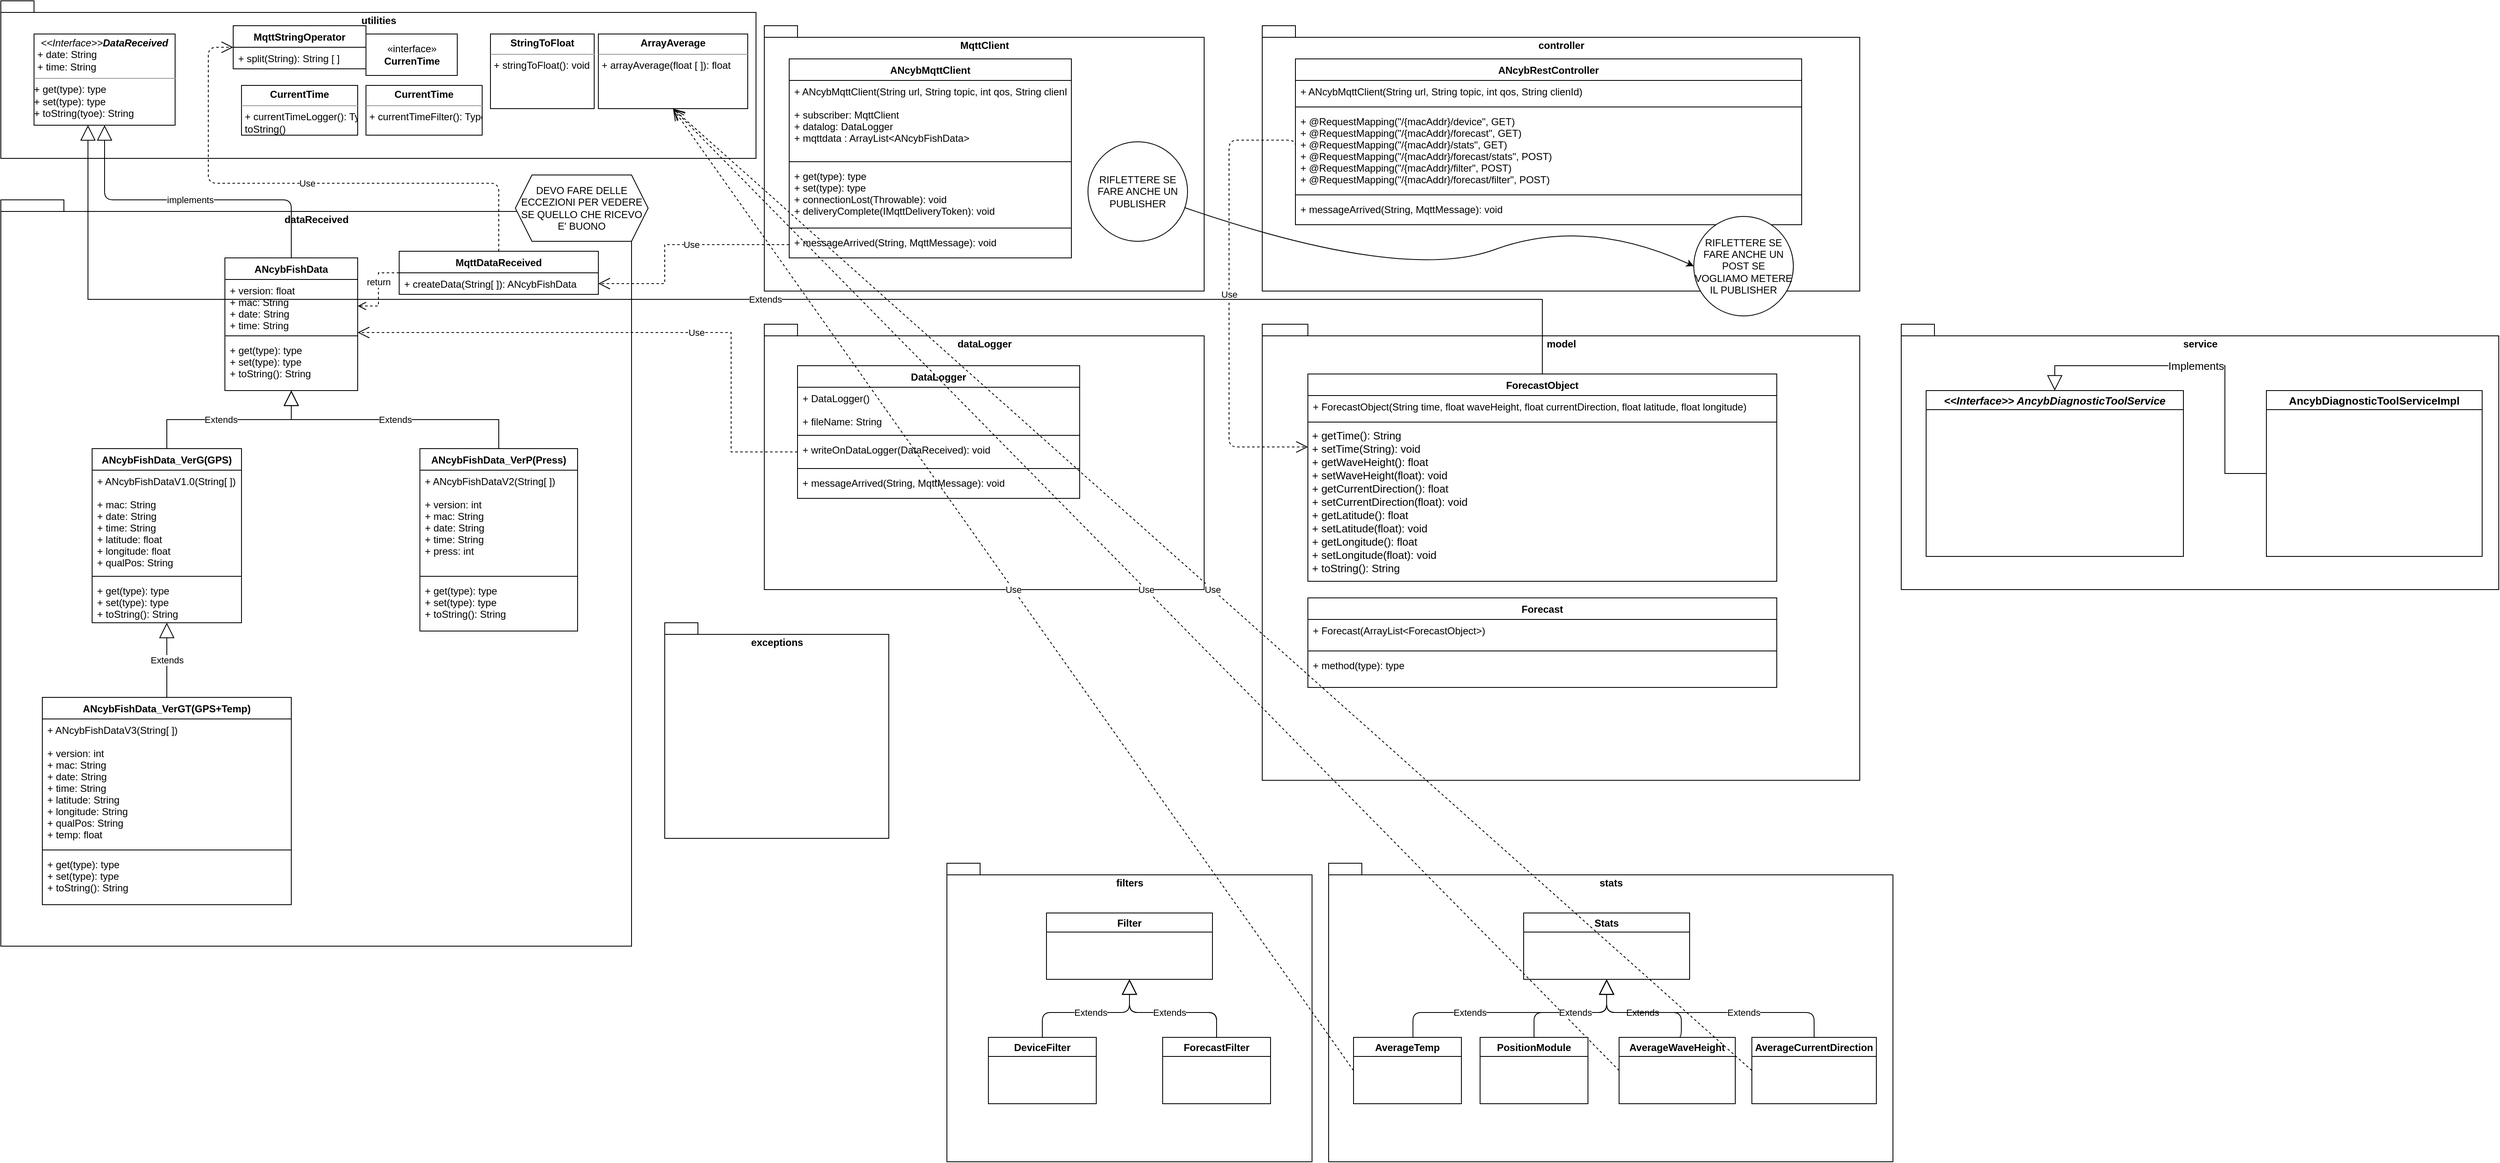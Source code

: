 <mxfile version="16.1.2" type="github">
  <diagram id="C5RBs43oDa-KdzZeNtuy" name="Page-1">
    <mxGraphModel dx="903" dy="469" grid="1" gridSize="10" guides="1" tooltips="1" connect="1" arrows="1" fold="1" page="1" pageScale="1" pageWidth="2336" pageHeight="1654" math="0" shadow="0">
      <root>
        <mxCell id="WIyWlLk6GJQsqaUBKTNV-0" />
        <mxCell id="WIyWlLk6GJQsqaUBKTNV-1" parent="WIyWlLk6GJQsqaUBKTNV-0" />
        <mxCell id="3BHlE7sxE0ALU3HnH_fy-0" value="utilities" style="shape=folder;fontStyle=1;spacingTop=10;tabWidth=40;tabHeight=14;tabPosition=left;html=1;align=center;verticalAlign=top;" parent="WIyWlLk6GJQsqaUBKTNV-1" vertex="1">
          <mxGeometry x="40" y="10" width="910" height="190" as="geometry" />
        </mxCell>
        <mxCell id="3BHlE7sxE0ALU3HnH_fy-2" value="MqttStringOperator" style="swimlane;fontStyle=1;align=center;verticalAlign=top;childLayout=stackLayout;horizontal=1;startSize=26;horizontalStack=0;resizeParent=1;resizeParentMax=0;resizeLast=0;collapsible=1;marginBottom=0;" parent="WIyWlLk6GJQsqaUBKTNV-1" vertex="1">
          <mxGeometry x="320" y="40" width="160" height="52" as="geometry">
            <mxRectangle x="130" y="62" width="140" height="26" as="alternateBounds" />
          </mxGeometry>
        </mxCell>
        <mxCell id="3BHlE7sxE0ALU3HnH_fy-5" value="+ split(String): String [ ]" style="text;strokeColor=none;fillColor=none;align=left;verticalAlign=top;spacingLeft=4;spacingRight=4;overflow=hidden;rotatable=0;points=[[0,0.5],[1,0.5]];portConstraint=eastwest;" parent="3BHlE7sxE0ALU3HnH_fy-2" vertex="1">
          <mxGeometry y="26" width="160" height="26" as="geometry" />
        </mxCell>
        <mxCell id="3BHlE7sxE0ALU3HnH_fy-8" value="dataReceived" style="shape=folder;fontStyle=1;spacingTop=10;tabWidth=40;tabHeight=14;tabPosition=left;html=1;align=center;verticalAlign=top;" parent="WIyWlLk6GJQsqaUBKTNV-1" vertex="1">
          <mxGeometry x="40" y="250" width="760" height="900" as="geometry" />
        </mxCell>
        <mxCell id="3BHlE7sxE0ALU3HnH_fy-9" value="ANcybFishData_VerG(GPS)" style="swimlane;fontStyle=1;align=center;verticalAlign=top;childLayout=stackLayout;horizontal=1;startSize=26;horizontalStack=0;resizeParent=1;resizeParentMax=0;resizeLast=0;collapsible=1;marginBottom=0;" parent="WIyWlLk6GJQsqaUBKTNV-1" vertex="1">
          <mxGeometry x="150" y="550" width="180" height="210" as="geometry" />
        </mxCell>
        <mxCell id="3BHlE7sxE0ALU3HnH_fy-10" value="+ ANcybFishDataV1.0(String[ ])&#xa;&#xa;+ mac: String&#xa;+ date: String&#xa;+ time: String&#xa;+ latitude: float&#xa;+ longitude: float&#xa;+ qualPos: String" style="text;strokeColor=none;fillColor=none;align=left;verticalAlign=top;spacingLeft=4;spacingRight=4;overflow=hidden;rotatable=0;points=[[0,0.5],[1,0.5]];portConstraint=eastwest;" parent="3BHlE7sxE0ALU3HnH_fy-9" vertex="1">
          <mxGeometry y="26" width="180" height="124" as="geometry" />
        </mxCell>
        <mxCell id="3BHlE7sxE0ALU3HnH_fy-11" value="" style="line;strokeWidth=1;fillColor=none;align=left;verticalAlign=middle;spacingTop=-1;spacingLeft=3;spacingRight=3;rotatable=0;labelPosition=right;points=[];portConstraint=eastwest;" parent="3BHlE7sxE0ALU3HnH_fy-9" vertex="1">
          <mxGeometry y="150" width="180" height="8" as="geometry" />
        </mxCell>
        <mxCell id="3BHlE7sxE0ALU3HnH_fy-12" value="+ get(type): type&#xa;+ set(type): type&#xa;+ toString(): String" style="text;strokeColor=none;fillColor=none;align=left;verticalAlign=top;spacingLeft=4;spacingRight=4;overflow=hidden;rotatable=0;points=[[0,0.5],[1,0.5]];portConstraint=eastwest;" parent="3BHlE7sxE0ALU3HnH_fy-9" vertex="1">
          <mxGeometry y="158" width="180" height="52" as="geometry" />
        </mxCell>
        <mxCell id="3BHlE7sxE0ALU3HnH_fy-20" value="Extends" style="endArrow=block;endSize=16;endFill=0;html=1;rounded=0;exitX=0.5;exitY=0;exitDx=0;exitDy=0;edgeStyle=orthogonalEdgeStyle;" parent="WIyWlLk6GJQsqaUBKTNV-1" source="3BHlE7sxE0ALU3HnH_fy-9" target="3BHlE7sxE0ALU3HnH_fy-15" edge="1">
          <mxGeometry x="-0.091" width="160" relative="1" as="geometry">
            <mxPoint x="330" y="470" as="sourcePoint" />
            <mxPoint x="490" y="470" as="targetPoint" />
            <mxPoint as="offset" />
          </mxGeometry>
        </mxCell>
        <mxCell id="3BHlE7sxE0ALU3HnH_fy-21" value="ANcybFishData_VerP(Press)" style="swimlane;fontStyle=1;align=center;verticalAlign=top;childLayout=stackLayout;horizontal=1;startSize=26;horizontalStack=0;resizeParent=1;resizeParentMax=0;resizeLast=0;collapsible=1;marginBottom=0;" parent="WIyWlLk6GJQsqaUBKTNV-1" vertex="1">
          <mxGeometry x="545" y="550" width="190" height="220" as="geometry" />
        </mxCell>
        <mxCell id="3BHlE7sxE0ALU3HnH_fy-22" value="+ ANcybFishDataV2(String[ ])&#xa;&#xa;+ version: int&#xa;+ mac: String&#xa;+ date: String&#xa;+ time: String&#xa;+ press: int" style="text;strokeColor=none;fillColor=none;align=left;verticalAlign=top;spacingLeft=4;spacingRight=4;overflow=hidden;rotatable=0;points=[[0,0.5],[1,0.5]];portConstraint=eastwest;" parent="3BHlE7sxE0ALU3HnH_fy-21" vertex="1">
          <mxGeometry y="26" width="190" height="124" as="geometry" />
        </mxCell>
        <mxCell id="3BHlE7sxE0ALU3HnH_fy-23" value="" style="line;strokeWidth=1;fillColor=none;align=left;verticalAlign=middle;spacingTop=-1;spacingLeft=3;spacingRight=3;rotatable=0;labelPosition=right;points=[];portConstraint=eastwest;" parent="3BHlE7sxE0ALU3HnH_fy-21" vertex="1">
          <mxGeometry y="150" width="190" height="8" as="geometry" />
        </mxCell>
        <mxCell id="3BHlE7sxE0ALU3HnH_fy-24" value="+ get(type): type&#xa;+ set(type): type&#xa;+ toString(): String" style="text;strokeColor=none;fillColor=none;align=left;verticalAlign=top;spacingLeft=4;spacingRight=4;overflow=hidden;rotatable=0;points=[[0,0.5],[1,0.5]];portConstraint=eastwest;" parent="3BHlE7sxE0ALU3HnH_fy-21" vertex="1">
          <mxGeometry y="158" width="190" height="62" as="geometry" />
        </mxCell>
        <mxCell id="3BHlE7sxE0ALU3HnH_fy-26" value="MqttClient" style="shape=folder;fontStyle=1;spacingTop=10;tabWidth=40;tabHeight=14;tabPosition=left;html=1;align=center;verticalAlign=top;" parent="WIyWlLk6GJQsqaUBKTNV-1" vertex="1">
          <mxGeometry x="960" y="40" width="530" height="320" as="geometry" />
        </mxCell>
        <mxCell id="3BHlE7sxE0ALU3HnH_fy-27" value="ANcybMqttClient" style="swimlane;fontStyle=1;align=center;verticalAlign=top;childLayout=stackLayout;horizontal=1;startSize=26;horizontalStack=0;resizeParent=1;resizeParentMax=0;resizeLast=0;collapsible=1;marginBottom=0;" parent="WIyWlLk6GJQsqaUBKTNV-1" vertex="1">
          <mxGeometry x="990" y="80" width="340" height="240" as="geometry" />
        </mxCell>
        <mxCell id="3BHlE7sxE0ALU3HnH_fy-91" value="+ ANcybMqttClient(String url, String topic, int qos, String clienId)" style="text;strokeColor=none;fillColor=none;align=left;verticalAlign=top;spacingLeft=4;spacingRight=4;overflow=hidden;rotatable=0;points=[[0,0.5],[1,0.5]];portConstraint=eastwest;" parent="3BHlE7sxE0ALU3HnH_fy-27" vertex="1">
          <mxGeometry y="26" width="340" height="28" as="geometry" />
        </mxCell>
        <mxCell id="3BHlE7sxE0ALU3HnH_fy-28" value="+ subscriber: MqttClient&#xa;+ datalog: DataLogger&#xa;+ mqttdata : ArrayList&lt;ANcybFishData&gt;" style="text;strokeColor=none;fillColor=none;align=left;verticalAlign=top;spacingLeft=4;spacingRight=4;overflow=hidden;rotatable=0;points=[[0,0.5],[1,0.5]];portConstraint=eastwest;" parent="3BHlE7sxE0ALU3HnH_fy-27" vertex="1">
          <mxGeometry y="54" width="340" height="66" as="geometry" />
        </mxCell>
        <mxCell id="3BHlE7sxE0ALU3HnH_fy-29" value="" style="line;strokeWidth=1;fillColor=none;align=left;verticalAlign=middle;spacingTop=-1;spacingLeft=3;spacingRight=3;rotatable=0;labelPosition=right;points=[];portConstraint=eastwest;" parent="3BHlE7sxE0ALU3HnH_fy-27" vertex="1">
          <mxGeometry y="120" width="340" height="8" as="geometry" />
        </mxCell>
        <mxCell id="3BHlE7sxE0ALU3HnH_fy-30" value="+ get(type): type&#xa;+ set(type): type&#xa;+ connectionLost(Throwable): void&#xa;+ deliveryComplete(IMqttDeliveryToken): void" style="text;strokeColor=none;fillColor=none;align=left;verticalAlign=top;spacingLeft=4;spacingRight=4;overflow=hidden;rotatable=0;points=[[0,0.5],[1,0.5]];portConstraint=eastwest;" parent="3BHlE7sxE0ALU3HnH_fy-27" vertex="1">
          <mxGeometry y="128" width="340" height="72" as="geometry" />
        </mxCell>
        <mxCell id="3BHlE7sxE0ALU3HnH_fy-89" value="" style="line;strokeWidth=1;fillColor=none;align=left;verticalAlign=middle;spacingTop=-1;spacingLeft=3;spacingRight=3;rotatable=0;labelPosition=right;points=[];portConstraint=eastwest;" parent="3BHlE7sxE0ALU3HnH_fy-27" vertex="1">
          <mxGeometry y="200" width="340" height="8" as="geometry" />
        </mxCell>
        <mxCell id="3BHlE7sxE0ALU3HnH_fy-88" value="+ messageArrived(String, MqttMessage): void" style="text;strokeColor=none;fillColor=none;align=left;verticalAlign=top;spacingLeft=4;spacingRight=4;overflow=hidden;rotatable=0;points=[[0,0.5],[1,0.5]];portConstraint=eastwest;" parent="3BHlE7sxE0ALU3HnH_fy-27" vertex="1">
          <mxGeometry y="208" width="340" height="32" as="geometry" />
        </mxCell>
        <mxCell id="3BHlE7sxE0ALU3HnH_fy-41" value="Extends" style="endArrow=block;endSize=16;endFill=0;html=1;rounded=0;exitX=0.5;exitY=0;exitDx=0;exitDy=0;edgeStyle=orthogonalEdgeStyle;jumpStyle=none;" parent="WIyWlLk6GJQsqaUBKTNV-1" source="3BHlE7sxE0ALU3HnH_fy-21" target="3BHlE7sxE0ALU3HnH_fy-15" edge="1">
          <mxGeometry width="160" relative="1" as="geometry">
            <mxPoint x="150" y="520" as="sourcePoint" />
            <mxPoint x="140" y="340" as="targetPoint" />
            <mxPoint as="offset" />
          </mxGeometry>
        </mxCell>
        <mxCell id="3BHlE7sxE0ALU3HnH_fy-51" value="MqttDataReceived" style="swimlane;fontStyle=1;align=center;verticalAlign=top;childLayout=stackLayout;horizontal=1;startSize=26;horizontalStack=0;resizeParent=1;resizeParentMax=0;resizeLast=0;collapsible=1;marginBottom=0;" parent="WIyWlLk6GJQsqaUBKTNV-1" vertex="1">
          <mxGeometry x="520" y="312" width="240" height="52" as="geometry" />
        </mxCell>
        <mxCell id="3BHlE7sxE0ALU3HnH_fy-54" value="+ createData(String[ ]): ANcybFishData" style="text;strokeColor=none;fillColor=none;align=left;verticalAlign=top;spacingLeft=4;spacingRight=4;overflow=hidden;rotatable=0;points=[[0,0.5],[1,0.5]];portConstraint=eastwest;" parent="3BHlE7sxE0ALU3HnH_fy-51" vertex="1">
          <mxGeometry y="26" width="240" height="26" as="geometry" />
        </mxCell>
        <mxCell id="3BHlE7sxE0ALU3HnH_fy-64" value="return" style="html=1;verticalAlign=bottom;endArrow=open;dashed=1;endSize=8;rounded=0;jumpStyle=none;exitX=0;exitY=0.5;exitDx=0;exitDy=0;edgeStyle=orthogonalEdgeStyle;entryX=1;entryY=0.5;entryDx=0;entryDy=0;" parent="WIyWlLk6GJQsqaUBKTNV-1" source="3BHlE7sxE0ALU3HnH_fy-51" target="3BHlE7sxE0ALU3HnH_fy-16" edge="1">
          <mxGeometry relative="1" as="geometry">
            <mxPoint x="520" y="378" as="sourcePoint" />
            <mxPoint x="330" y="700" as="targetPoint" />
          </mxGeometry>
        </mxCell>
        <mxCell id="3BHlE7sxE0ALU3HnH_fy-66" value="Use" style="endArrow=open;endSize=12;dashed=1;html=1;rounded=0;jumpStyle=none;exitX=0;exitY=0.5;exitDx=0;exitDy=0;entryX=1;entryY=0.5;entryDx=0;entryDy=0;edgeStyle=orthogonalEdgeStyle;" parent="WIyWlLk6GJQsqaUBKTNV-1" source="3BHlE7sxE0ALU3HnH_fy-88" target="3BHlE7sxE0ALU3HnH_fy-54" edge="1">
          <mxGeometry x="-0.144" width="160" relative="1" as="geometry">
            <mxPoint x="690" y="420" as="sourcePoint" />
            <mxPoint x="910" y="350" as="targetPoint" />
            <Array as="points">
              <mxPoint x="840" y="304" />
              <mxPoint x="840" y="351" />
            </Array>
            <mxPoint as="offset" />
          </mxGeometry>
        </mxCell>
        <mxCell id="3BHlE7sxE0ALU3HnH_fy-90" value="dataLogger" style="shape=folder;fontStyle=1;spacingTop=10;tabWidth=40;tabHeight=14;tabPosition=left;html=1;align=center;verticalAlign=top;" parent="WIyWlLk6GJQsqaUBKTNV-1" vertex="1">
          <mxGeometry x="960" y="400" width="530" height="320" as="geometry" />
        </mxCell>
        <mxCell id="3BHlE7sxE0ALU3HnH_fy-95" value="exceptions" style="shape=folder;fontStyle=1;spacingTop=10;tabWidth=40;tabHeight=14;tabPosition=left;html=1;align=center;verticalAlign=top;" parent="WIyWlLk6GJQsqaUBKTNV-1" vertex="1">
          <mxGeometry x="840" y="760" width="270" height="260" as="geometry" />
        </mxCell>
        <mxCell id="3BHlE7sxE0ALU3HnH_fy-96" value="DataLogger" style="swimlane;fontStyle=1;align=center;verticalAlign=top;childLayout=stackLayout;horizontal=1;startSize=26;horizontalStack=0;resizeParent=1;resizeParentMax=0;resizeLast=0;collapsible=1;marginBottom=0;" parent="WIyWlLk6GJQsqaUBKTNV-1" vertex="1">
          <mxGeometry x="1000" y="450" width="340" height="160" as="geometry" />
        </mxCell>
        <mxCell id="3BHlE7sxE0ALU3HnH_fy-97" value="+ DataLogger()&#xa;&#xa;+ fileName: String" style="text;strokeColor=none;fillColor=none;align=left;verticalAlign=top;spacingLeft=4;spacingRight=4;overflow=hidden;rotatable=0;points=[[0,0.5],[1,0.5]];portConstraint=eastwest;" parent="3BHlE7sxE0ALU3HnH_fy-96" vertex="1">
          <mxGeometry y="26" width="340" height="54" as="geometry" />
        </mxCell>
        <mxCell id="3BHlE7sxE0ALU3HnH_fy-103" value="" style="line;strokeWidth=1;fillColor=none;align=left;verticalAlign=middle;spacingTop=-1;spacingLeft=3;spacingRight=3;rotatable=0;labelPosition=right;points=[];portConstraint=eastwest;" parent="3BHlE7sxE0ALU3HnH_fy-96" vertex="1">
          <mxGeometry y="80" width="340" height="8" as="geometry" />
        </mxCell>
        <mxCell id="3BHlE7sxE0ALU3HnH_fy-100" value="+ writeOnDataLogger(DataReceived): void" style="text;strokeColor=none;fillColor=none;align=left;verticalAlign=top;spacingLeft=4;spacingRight=4;overflow=hidden;rotatable=0;points=[[0,0.5],[1,0.5]];portConstraint=eastwest;" parent="3BHlE7sxE0ALU3HnH_fy-96" vertex="1">
          <mxGeometry y="88" width="340" height="32" as="geometry" />
        </mxCell>
        <mxCell id="3BHlE7sxE0ALU3HnH_fy-101" value="" style="line;strokeWidth=1;fillColor=none;align=left;verticalAlign=middle;spacingTop=-1;spacingLeft=3;spacingRight=3;rotatable=0;labelPosition=right;points=[];portConstraint=eastwest;" parent="3BHlE7sxE0ALU3HnH_fy-96" vertex="1">
          <mxGeometry y="120" width="340" height="8" as="geometry" />
        </mxCell>
        <mxCell id="3BHlE7sxE0ALU3HnH_fy-102" value="+ messageArrived(String, MqttMessage): void" style="text;strokeColor=none;fillColor=none;align=left;verticalAlign=top;spacingLeft=4;spacingRight=4;overflow=hidden;rotatable=0;points=[[0,0.5],[1,0.5]];portConstraint=eastwest;" parent="3BHlE7sxE0ALU3HnH_fy-96" vertex="1">
          <mxGeometry y="128" width="340" height="32" as="geometry" />
        </mxCell>
        <mxCell id="3BHlE7sxE0ALU3HnH_fy-106" value="Use" style="endArrow=open;endSize=12;dashed=1;html=1;rounded=0;jumpStyle=none;exitX=0;exitY=0.5;exitDx=0;exitDy=0;edgeStyle=orthogonalEdgeStyle;" parent="WIyWlLk6GJQsqaUBKTNV-1" source="3BHlE7sxE0ALU3HnH_fy-100" target="3BHlE7sxE0ALU3HnH_fy-15" edge="1">
          <mxGeometry x="-0.21" width="160" relative="1" as="geometry">
            <mxPoint x="1000" y="334" as="sourcePoint" />
            <mxPoint x="820" y="341" as="targetPoint" />
            <Array as="points">
              <mxPoint x="920" y="554" />
              <mxPoint x="920" y="410" />
            </Array>
            <mxPoint as="offset" />
          </mxGeometry>
        </mxCell>
        <mxCell id="3BHlE7sxE0ALU3HnH_fy-110" value="DEVO FARE DELLE ECCEZIONI PER VEDERE SE QUELLO CHE RICEVO E&#39; BUONO" style="shape=hexagon;perimeter=hexagonPerimeter2;whiteSpace=wrap;html=1;fixedSize=1;" parent="WIyWlLk6GJQsqaUBKTNV-1" vertex="1">
          <mxGeometry x="660" y="220" width="160" height="80" as="geometry" />
        </mxCell>
        <mxCell id="3BHlE7sxE0ALU3HnH_fy-113" value="controller" style="shape=folder;fontStyle=1;spacingTop=10;tabWidth=40;tabHeight=14;tabPosition=left;html=1;align=center;verticalAlign=top;" parent="WIyWlLk6GJQsqaUBKTNV-1" vertex="1">
          <mxGeometry x="1560" y="40" width="720" height="320" as="geometry" />
        </mxCell>
        <mxCell id="3BHlE7sxE0ALU3HnH_fy-114" value="model" style="shape=folder;fontStyle=1;spacingTop=10;tabWidth=40;tabHeight=14;tabPosition=left;html=1;align=center;verticalAlign=top;" parent="WIyWlLk6GJQsqaUBKTNV-1" vertex="1">
          <mxGeometry x="1560" y="400" width="720" height="550" as="geometry" />
        </mxCell>
        <mxCell id="3BHlE7sxE0ALU3HnH_fy-116" value="RIFLETTERE SE FARE ANCHE UN PUBLISHER" style="ellipse;whiteSpace=wrap;html=1;aspect=fixed;" parent="WIyWlLk6GJQsqaUBKTNV-1" vertex="1">
          <mxGeometry x="1350" y="180" width="120" height="120" as="geometry" />
        </mxCell>
        <mxCell id="isNRoNqo-K9MIMpgRt4Y-4" value="Use" style="endArrow=open;endSize=12;dashed=1;html=1;rounded=1;sketch=0;edgeStyle=orthogonalEdgeStyle;" parent="WIyWlLk6GJQsqaUBKTNV-1" target="3BHlE7sxE0ALU3HnH_fy-2" edge="1">
          <mxGeometry width="160" relative="1" as="geometry">
            <mxPoint x="640" y="312" as="sourcePoint" />
            <mxPoint x="410" y="-20" as="targetPoint" />
            <Array as="points">
              <mxPoint x="640" y="230" />
              <mxPoint x="290" y="230" />
              <mxPoint x="290" y="66" />
            </Array>
          </mxGeometry>
        </mxCell>
        <mxCell id="3BHlE7sxE0ALU3HnH_fy-36" value="ANcybFishData_VerGT(GPS+Temp)" style="swimlane;fontStyle=1;align=center;verticalAlign=top;childLayout=stackLayout;horizontal=1;startSize=26;horizontalStack=0;resizeParent=1;resizeParentMax=0;resizeLast=0;collapsible=1;marginBottom=0;" parent="WIyWlLk6GJQsqaUBKTNV-1" vertex="1">
          <mxGeometry x="90" y="850" width="300" height="250" as="geometry" />
        </mxCell>
        <mxCell id="3BHlE7sxE0ALU3HnH_fy-37" value="+ ANcybFishDataV3(String[ ])&#xa;&#xa;+ version: int&#xa;+ mac: String&#xa;+ date: String&#xa;+ time: String&#xa;+ latitude: String&#xa;+ longitude: String&#xa;+ qualPos: String&#xa;+ temp: float" style="text;strokeColor=none;fillColor=none;align=left;verticalAlign=top;spacingLeft=4;spacingRight=4;overflow=hidden;rotatable=0;points=[[0,0.5],[1,0.5]];portConstraint=eastwest;" parent="3BHlE7sxE0ALU3HnH_fy-36" vertex="1">
          <mxGeometry y="26" width="300" height="154" as="geometry" />
        </mxCell>
        <mxCell id="3BHlE7sxE0ALU3HnH_fy-38" value="" style="line;strokeWidth=1;fillColor=none;align=left;verticalAlign=middle;spacingTop=-1;spacingLeft=3;spacingRight=3;rotatable=0;labelPosition=right;points=[];portConstraint=eastwest;" parent="3BHlE7sxE0ALU3HnH_fy-36" vertex="1">
          <mxGeometry y="180" width="300" height="8" as="geometry" />
        </mxCell>
        <mxCell id="3BHlE7sxE0ALU3HnH_fy-39" value="+ get(type): type&#xa;+ set(type): type&#xa;+ toString(): String" style="text;strokeColor=none;fillColor=none;align=left;verticalAlign=top;spacingLeft=4;spacingRight=4;overflow=hidden;rotatable=0;points=[[0,0.5],[1,0.5]];portConstraint=eastwest;" parent="3BHlE7sxE0ALU3HnH_fy-36" vertex="1">
          <mxGeometry y="188" width="300" height="62" as="geometry" />
        </mxCell>
        <mxCell id="isNRoNqo-K9MIMpgRt4Y-5" value="Extends" style="endArrow=block;endSize=16;endFill=0;html=1;rounded=1;sketch=0;exitX=0.5;exitY=0;exitDx=0;exitDy=0;edgeStyle=orthogonalEdgeStyle;" parent="WIyWlLk6GJQsqaUBKTNV-1" source="3BHlE7sxE0ALU3HnH_fy-36" target="3BHlE7sxE0ALU3HnH_fy-9" edge="1">
          <mxGeometry width="160" relative="1" as="geometry">
            <mxPoint x="620" y="880" as="sourcePoint" />
            <mxPoint x="150" y="760" as="targetPoint" />
          </mxGeometry>
        </mxCell>
        <mxCell id="isNRoNqo-K9MIMpgRt4Y-6" value="ANcybRestController" style="swimlane;fontStyle=1;align=center;verticalAlign=top;childLayout=stackLayout;horizontal=1;startSize=26;horizontalStack=0;resizeParent=1;resizeParentMax=0;resizeLast=0;collapsible=1;marginBottom=0;" parent="WIyWlLk6GJQsqaUBKTNV-1" vertex="1">
          <mxGeometry x="1600" y="80" width="610" height="200" as="geometry" />
        </mxCell>
        <mxCell id="isNRoNqo-K9MIMpgRt4Y-7" value="+ ANcybMqttClient(String url, String topic, int qos, String clienId)" style="text;strokeColor=none;fillColor=none;align=left;verticalAlign=top;spacingLeft=4;spacingRight=4;overflow=hidden;rotatable=0;points=[[0,0.5],[1,0.5]];portConstraint=eastwest;" parent="isNRoNqo-K9MIMpgRt4Y-6" vertex="1">
          <mxGeometry y="26" width="610" height="28" as="geometry" />
        </mxCell>
        <mxCell id="isNRoNqo-K9MIMpgRt4Y-9" value="" style="line;strokeWidth=1;fillColor=none;align=left;verticalAlign=middle;spacingTop=-1;spacingLeft=3;spacingRight=3;rotatable=0;labelPosition=right;points=[];portConstraint=eastwest;" parent="isNRoNqo-K9MIMpgRt4Y-6" vertex="1">
          <mxGeometry y="54" width="610" height="8" as="geometry" />
        </mxCell>
        <mxCell id="isNRoNqo-K9MIMpgRt4Y-10" value="+ @RequestMapping(&quot;/{macAddr}/device&quot;, GET) &#xa;+ @RequestMapping(&quot;/{macAddr}/forecast&quot;, GET)&#xa;+ @RequestMapping(&quot;/{macAddr}/stats&quot;, GET)&#xa;+ @RequestMapping(&quot;/{macAddr}/forecast/stats&quot;, POST)&#xa;+ @RequestMapping(&quot;/{macAddr}/filter&quot;, POST)&#xa;+ @RequestMapping(&quot;/{macAddr}/forecast/filter&quot;, POST)" style="text;strokeColor=none;fillColor=none;align=left;verticalAlign=top;spacingLeft=4;spacingRight=4;overflow=hidden;rotatable=0;points=[[0,0.5],[1,0.5]];portConstraint=eastwest;" parent="isNRoNqo-K9MIMpgRt4Y-6" vertex="1">
          <mxGeometry y="62" width="610" height="98" as="geometry" />
        </mxCell>
        <mxCell id="isNRoNqo-K9MIMpgRt4Y-11" value="" style="line;strokeWidth=1;fillColor=none;align=left;verticalAlign=middle;spacingTop=-1;spacingLeft=3;spacingRight=3;rotatable=0;labelPosition=right;points=[];portConstraint=eastwest;" parent="isNRoNqo-K9MIMpgRt4Y-6" vertex="1">
          <mxGeometry y="160" width="610" height="8" as="geometry" />
        </mxCell>
        <mxCell id="isNRoNqo-K9MIMpgRt4Y-12" value="+ messageArrived(String, MqttMessage): void" style="text;strokeColor=none;fillColor=none;align=left;verticalAlign=top;spacingLeft=4;spacingRight=4;overflow=hidden;rotatable=0;points=[[0,0.5],[1,0.5]];portConstraint=eastwest;" parent="isNRoNqo-K9MIMpgRt4Y-6" vertex="1">
          <mxGeometry y="168" width="610" height="32" as="geometry" />
        </mxCell>
        <mxCell id="isNRoNqo-K9MIMpgRt4Y-13" value="RIFLETTERE SE FARE ANCHE UN POST SE VOGLIAMO METERE IL PUBLISHER" style="ellipse;whiteSpace=wrap;html=1;aspect=fixed;" parent="WIyWlLk6GJQsqaUBKTNV-1" vertex="1">
          <mxGeometry x="2080" y="270" width="120" height="120" as="geometry" />
        </mxCell>
        <mxCell id="isNRoNqo-K9MIMpgRt4Y-14" value="" style="curved=1;endArrow=classic;html=1;rounded=1;sketch=0;entryX=0;entryY=0.5;entryDx=0;entryDy=0;" parent="WIyWlLk6GJQsqaUBKTNV-1" source="3BHlE7sxE0ALU3HnH_fy-116" target="isNRoNqo-K9MIMpgRt4Y-13" edge="1">
          <mxGeometry width="50" height="50" relative="1" as="geometry">
            <mxPoint x="1890" y="220" as="sourcePoint" />
            <mxPoint x="1940" y="170" as="targetPoint" />
            <Array as="points">
              <mxPoint x="1730" y="350" />
              <mxPoint x="1950" y="270" />
            </Array>
          </mxGeometry>
        </mxCell>
        <mxCell id="isNRoNqo-K9MIMpgRt4Y-15" value="ForecastObject" style="swimlane;fontStyle=1;align=center;verticalAlign=top;childLayout=stackLayout;horizontal=1;startSize=26;horizontalStack=0;resizeParent=1;resizeParentMax=0;resizeLast=0;collapsible=1;marginBottom=0;" parent="WIyWlLk6GJQsqaUBKTNV-1" vertex="1">
          <mxGeometry x="1615" y="460" width="565" height="250" as="geometry" />
        </mxCell>
        <mxCell id="isNRoNqo-K9MIMpgRt4Y-16" value="+ ForecastObject(String time, float waveHeight, float currentDirection, float latitude, float longitude)" style="text;strokeColor=none;fillColor=none;align=left;verticalAlign=top;spacingLeft=4;spacingRight=4;overflow=hidden;rotatable=0;points=[[0,0.5],[1,0.5]];portConstraint=eastwest;" parent="isNRoNqo-K9MIMpgRt4Y-15" vertex="1">
          <mxGeometry y="26" width="565" height="28" as="geometry" />
        </mxCell>
        <mxCell id="isNRoNqo-K9MIMpgRt4Y-17" value="" style="line;strokeWidth=1;fillColor=none;align=left;verticalAlign=middle;spacingTop=-1;spacingLeft=3;spacingRight=3;rotatable=0;labelPosition=right;points=[];portConstraint=eastwest;" parent="isNRoNqo-K9MIMpgRt4Y-15" vertex="1">
          <mxGeometry y="54" width="565" height="8" as="geometry" />
        </mxCell>
        <mxCell id="isNRoNqo-K9MIMpgRt4Y-18" value="+ getTime(): String&#xa;+ setTime(String): void&#xa;+ getWaveHeight(): float&#xa;+ setWaveHeight(float): void&#xa;+ getCurrentDirection(): float&#xa;+ setCurrentDirection(float): void&#xa;+ getLatitude(): float&#xa;+ setLatitude(float): void&#xa;+ getLongitude(): float&#xa;+ setLongitude(float): void&#xa;+ toString(): String" style="text;strokeColor=none;fillColor=none;align=left;verticalAlign=top;spacingLeft=4;spacingRight=4;overflow=hidden;rotatable=0;points=[[0,0.5],[1,0.5]];portConstraint=eastwest;fontSize=13;spacing=1;spacingBottom=0;spacingTop=-1;" parent="isNRoNqo-K9MIMpgRt4Y-15" vertex="1">
          <mxGeometry y="62" width="565" height="188" as="geometry" />
        </mxCell>
        <mxCell id="isNRoNqo-K9MIMpgRt4Y-22" value="implements" style="endArrow=block;endSize=16;endFill=0;html=1;rounded=1;sketch=0;exitX=0.5;exitY=0;exitDx=0;exitDy=0;edgeStyle=orthogonalEdgeStyle;" parent="WIyWlLk6GJQsqaUBKTNV-1" source="3BHlE7sxE0ALU3HnH_fy-15" target="isNRoNqo-K9MIMpgRt4Y-27" edge="1">
          <mxGeometry width="160" relative="1" as="geometry">
            <mxPoint x="300" y="600" as="sourcePoint" />
            <mxPoint x="180" y="305" as="targetPoint" />
            <Array as="points">
              <mxPoint x="390" y="250" />
              <mxPoint x="165" y="250" />
            </Array>
          </mxGeometry>
        </mxCell>
        <mxCell id="isNRoNqo-K9MIMpgRt4Y-27" value="&lt;p style=&quot;margin: 0px ; margin-top: 4px ; text-align: center&quot;&gt;&lt;i&gt;&amp;lt;&amp;lt;Interface&amp;gt;&amp;gt;&lt;b&gt;DataReceived&lt;/b&gt;&lt;/i&gt;&lt;br&gt;&lt;/p&gt;&lt;p style=&quot;margin: 0px ; margin-left: 4px&quot;&gt;+ date: String&lt;br&gt;+ time: String&lt;/p&gt;&lt;hr size=&quot;1&quot;&gt;&lt;p style=&quot;margin: 0px ; margin-left: 4px&quot;&gt;&lt;/p&gt;+ get(type): type&lt;br style=&quot;padding: 0px ; margin: 0px&quot;&gt;+ set(type): type&lt;br&gt;+ toString(tyoe): String" style="verticalAlign=top;align=left;overflow=fill;fontSize=12;fontFamily=Helvetica;html=1;rounded=0;sketch=0;" parent="WIyWlLk6GJQsqaUBKTNV-1" vertex="1">
          <mxGeometry x="80" y="50" width="170" height="110" as="geometry" />
        </mxCell>
        <mxCell id="isNRoNqo-K9MIMpgRt4Y-29" value="Use" style="endArrow=open;endSize=12;dashed=1;html=1;rounded=1;sketch=0;exitX=0;exitY=0.5;exitDx=0;exitDy=0;edgeStyle=orthogonalEdgeStyle;" parent="WIyWlLk6GJQsqaUBKTNV-1" source="isNRoNqo-K9MIMpgRt4Y-10" target="isNRoNqo-K9MIMpgRt4Y-15" edge="1">
          <mxGeometry width="160" relative="1" as="geometry">
            <mxPoint x="1660" y="360" as="sourcePoint" />
            <mxPoint x="1820" y="360" as="targetPoint" />
            <Array as="points">
              <mxPoint x="1600" y="178" />
              <mxPoint x="1520" y="178" />
              <mxPoint x="1520" y="548" />
            </Array>
          </mxGeometry>
        </mxCell>
        <mxCell id="isNRoNqo-K9MIMpgRt4Y-31" value="&lt;p style=&quot;margin: 0px ; margin-top: 4px ; text-align: center&quot;&gt;&lt;b&gt;CurrentTime&lt;/b&gt;&lt;/p&gt;&lt;hr size=&quot;1&quot;&gt;&lt;p style=&quot;margin: 0px ; margin-left: 4px&quot;&gt;&lt;/p&gt;&lt;p style=&quot;margin: 0px ; margin-left: 4px&quot;&gt;+ currentTimeLogger(): Type&lt;/p&gt;&lt;p style=&quot;margin: 0px ; margin-left: 4px&quot;&gt;toString()&lt;/p&gt;" style="verticalAlign=top;align=left;overflow=fill;fontSize=12;fontFamily=Helvetica;html=1;rounded=0;sketch=0;" parent="WIyWlLk6GJQsqaUBKTNV-1" vertex="1">
          <mxGeometry x="330" y="112" width="140" height="60" as="geometry" />
        </mxCell>
        <mxCell id="isNRoNqo-K9MIMpgRt4Y-32" value="«interface»&lt;br&gt;&lt;b&gt;CurrenTime&lt;/b&gt;" style="html=1;rounded=0;sketch=0;" parent="WIyWlLk6GJQsqaUBKTNV-1" vertex="1">
          <mxGeometry x="480" y="50" width="110" height="50" as="geometry" />
        </mxCell>
        <mxCell id="isNRoNqo-K9MIMpgRt4Y-33" value="&lt;p style=&quot;margin: 0px ; margin-top: 4px ; text-align: center&quot;&gt;&lt;b&gt;CurrentTime&lt;/b&gt;&lt;/p&gt;&lt;hr size=&quot;1&quot;&gt;&lt;p style=&quot;margin: 0px ; margin-left: 4px&quot;&gt;&lt;/p&gt;&lt;p style=&quot;margin: 0px ; margin-left: 4px&quot;&gt;+ currentTimeFilter(): Type&lt;/p&gt;" style="verticalAlign=top;align=left;overflow=fill;fontSize=12;fontFamily=Helvetica;html=1;rounded=0;sketch=0;" parent="WIyWlLk6GJQsqaUBKTNV-1" vertex="1">
          <mxGeometry x="480" y="112" width="140" height="60" as="geometry" />
        </mxCell>
        <mxCell id="isNRoNqo-K9MIMpgRt4Y-34" value="Forecast" style="swimlane;fontStyle=1;align=center;verticalAlign=top;childLayout=stackLayout;horizontal=1;startSize=26;horizontalStack=0;resizeParent=1;resizeParentMax=0;resizeLast=0;collapsible=1;marginBottom=0;rounded=0;sketch=0;" parent="WIyWlLk6GJQsqaUBKTNV-1" vertex="1">
          <mxGeometry x="1615" y="730" width="565" height="108" as="geometry" />
        </mxCell>
        <mxCell id="isNRoNqo-K9MIMpgRt4Y-35" value="+ Forecast(ArrayList&lt;ForecastObject&gt;)&#xa;" style="text;strokeColor=none;fillColor=none;align=left;verticalAlign=top;spacingLeft=4;spacingRight=4;overflow=hidden;rotatable=0;points=[[0,0.5],[1,0.5]];portConstraint=eastwest;rounded=0;sketch=0;" parent="isNRoNqo-K9MIMpgRt4Y-34" vertex="1">
          <mxGeometry y="26" width="565" height="34" as="geometry" />
        </mxCell>
        <mxCell id="isNRoNqo-K9MIMpgRt4Y-36" value="" style="line;strokeWidth=1;fillColor=none;align=left;verticalAlign=middle;spacingTop=-1;spacingLeft=3;spacingRight=3;rotatable=0;labelPosition=right;points=[];portConstraint=eastwest;rounded=0;sketch=0;" parent="isNRoNqo-K9MIMpgRt4Y-34" vertex="1">
          <mxGeometry y="60" width="565" height="8" as="geometry" />
        </mxCell>
        <mxCell id="isNRoNqo-K9MIMpgRt4Y-37" value="+ method(type): type" style="text;strokeColor=none;fillColor=none;align=left;verticalAlign=top;spacingLeft=4;spacingRight=4;overflow=hidden;rotatable=0;points=[[0,0.5],[1,0.5]];portConstraint=eastwest;rounded=0;sketch=0;" parent="isNRoNqo-K9MIMpgRt4Y-34" vertex="1">
          <mxGeometry y="68" width="565" height="40" as="geometry" />
        </mxCell>
        <mxCell id="isNRoNqo-K9MIMpgRt4Y-38" value="filters" style="shape=folder;fontStyle=1;spacingTop=10;tabWidth=40;tabHeight=14;tabPosition=left;html=1;align=center;verticalAlign=top;" parent="WIyWlLk6GJQsqaUBKTNV-1" vertex="1">
          <mxGeometry x="1180" y="1050" width="440" height="360" as="geometry" />
        </mxCell>
        <mxCell id="isNRoNqo-K9MIMpgRt4Y-39" value="&lt;p style=&quot;margin: 0px ; margin-top: 4px ; text-align: center&quot;&gt;&lt;b&gt;StringToFloat&lt;/b&gt;&lt;/p&gt;&lt;hr size=&quot;1&quot;&gt;&lt;p style=&quot;margin: 0px ; margin-left: 4px&quot;&gt;&lt;/p&gt;&lt;p style=&quot;margin: 0px ; margin-left: 4px&quot;&gt;+ stringToFloat(): void&lt;/p&gt;" style="verticalAlign=top;align=left;overflow=fill;fontSize=12;fontFamily=Helvetica;html=1;rounded=0;sketch=0;" parent="WIyWlLk6GJQsqaUBKTNV-1" vertex="1">
          <mxGeometry x="630" y="50" width="125" height="90" as="geometry" />
        </mxCell>
        <mxCell id="isNRoNqo-K9MIMpgRt4Y-41" value="stats" style="shape=folder;fontStyle=1;spacingTop=10;tabWidth=40;tabHeight=14;tabPosition=left;html=1;align=center;verticalAlign=top;" parent="WIyWlLk6GJQsqaUBKTNV-1" vertex="1">
          <mxGeometry x="1640" y="1050" width="680" height="360" as="geometry" />
        </mxCell>
        <mxCell id="RA5aEVkmyOFDF_g9N0md-0" value="Filter" style="swimlane;" parent="WIyWlLk6GJQsqaUBKTNV-1" vertex="1">
          <mxGeometry x="1300" y="1110" width="200" height="80" as="geometry" />
        </mxCell>
        <mxCell id="RA5aEVkmyOFDF_g9N0md-1" value="DeviceFilter" style="swimlane;" parent="WIyWlLk6GJQsqaUBKTNV-1" vertex="1">
          <mxGeometry x="1230" y="1260" width="130" height="80" as="geometry" />
        </mxCell>
        <mxCell id="RA5aEVkmyOFDF_g9N0md-2" value="FutureTime" style="swimlane;" parent="WIyWlLk6GJQsqaUBKTNV-1" vertex="1">
          <mxGeometry x="1440" y="1260" width="130" height="80" as="geometry" />
        </mxCell>
        <mxCell id="RA5aEVkmyOFDF_g9N0md-8" value="Extends" style="endArrow=block;endSize=16;endFill=0;html=1;rounded=1;sketch=0;edgeStyle=orthogonalEdgeStyle;entryX=0.5;entryY=1;entryDx=0;entryDy=0;exitX=0.5;exitY=0;exitDx=0;exitDy=0;" parent="WIyWlLk6GJQsqaUBKTNV-1" source="RA5aEVkmyOFDF_g9N0md-1" target="RA5aEVkmyOFDF_g9N0md-0" edge="1">
          <mxGeometry width="160" relative="1" as="geometry">
            <mxPoint x="1460" y="1370" as="sourcePoint" />
            <mxPoint x="1230" y="1460" as="targetPoint" />
            <Array as="points">
              <mxPoint x="1295" y="1230" />
              <mxPoint x="1400" y="1230" />
            </Array>
          </mxGeometry>
        </mxCell>
        <mxCell id="RA5aEVkmyOFDF_g9N0md-10" value="Extends" style="endArrow=block;endSize=16;endFill=0;html=1;rounded=1;sketch=0;edgeStyle=orthogonalEdgeStyle;exitX=0.5;exitY=0;exitDx=0;exitDy=0;" parent="WIyWlLk6GJQsqaUBKTNV-1" source="RA5aEVkmyOFDF_g9N0md-2" edge="1">
          <mxGeometry width="160" relative="1" as="geometry">
            <mxPoint x="1410" y="1200" as="sourcePoint" />
            <mxPoint x="1400" y="1190" as="targetPoint" />
            <Array as="points">
              <mxPoint x="1505" y="1230" />
              <mxPoint x="1400" y="1230" />
            </Array>
          </mxGeometry>
        </mxCell>
        <mxCell id="RA5aEVkmyOFDF_g9N0md-11" value="Filter" style="swimlane;" parent="WIyWlLk6GJQsqaUBKTNV-1" vertex="1">
          <mxGeometry x="1300" y="1110" width="200" height="80" as="geometry" />
        </mxCell>
        <mxCell id="RA5aEVkmyOFDF_g9N0md-12" value="ForecastFilter" style="swimlane;" parent="WIyWlLk6GJQsqaUBKTNV-1" vertex="1">
          <mxGeometry x="1440" y="1260" width="130" height="80" as="geometry" />
        </mxCell>
        <mxCell id="RA5aEVkmyOFDF_g9N0md-13" value="Extends" style="endArrow=block;endSize=16;endFill=0;html=1;rounded=1;sketch=0;edgeStyle=orthogonalEdgeStyle;exitX=0.5;exitY=0;exitDx=0;exitDy=0;" parent="WIyWlLk6GJQsqaUBKTNV-1" source="RA5aEVkmyOFDF_g9N0md-12" edge="1">
          <mxGeometry width="160" relative="1" as="geometry">
            <mxPoint x="1410" y="1200" as="sourcePoint" />
            <mxPoint x="1400" y="1190" as="targetPoint" />
            <Array as="points">
              <mxPoint x="1505" y="1230" />
              <mxPoint x="1400" y="1230" />
            </Array>
          </mxGeometry>
        </mxCell>
        <mxCell id="RA5aEVkmyOFDF_g9N0md-14" value="Extends" style="endArrow=block;endSize=16;endFill=0;html=1;rounded=1;sketch=0;edgeStyle=orthogonalEdgeStyle;entryX=0.5;entryY=1;entryDx=0;entryDy=0;exitX=0.551;exitY=0.018;exitDx=0;exitDy=0;exitPerimeter=0;" parent="WIyWlLk6GJQsqaUBKTNV-1" source="RA5aEVkmyOFDF_g9N0md-18" edge="1">
          <mxGeometry x="-0.345" width="160" relative="1" as="geometry">
            <mxPoint x="1870" y="1260" as="sourcePoint" />
            <mxPoint x="1975" y="1190" as="targetPoint" />
            <Array as="points">
              <mxPoint x="1742" y="1230" />
              <mxPoint x="1975" y="1230" />
            </Array>
            <mxPoint as="offset" />
          </mxGeometry>
        </mxCell>
        <mxCell id="RA5aEVkmyOFDF_g9N0md-15" value="Stats" style="swimlane;" parent="WIyWlLk6GJQsqaUBKTNV-1" vertex="1">
          <mxGeometry x="1875" y="1110" width="200" height="80" as="geometry" />
        </mxCell>
        <mxCell id="RA5aEVkmyOFDF_g9N0md-16" value="AverageWaveHeight" style="swimlane;" parent="WIyWlLk6GJQsqaUBKTNV-1" vertex="1">
          <mxGeometry x="1990" y="1260" width="140" height="80" as="geometry" />
        </mxCell>
        <mxCell id="RA5aEVkmyOFDF_g9N0md-17" value="Extends" style="endArrow=block;endSize=16;endFill=0;html=1;rounded=1;sketch=0;edgeStyle=orthogonalEdgeStyle;exitX=0.5;exitY=0;exitDx=0;exitDy=0;" parent="WIyWlLk6GJQsqaUBKTNV-1" source="RA5aEVkmyOFDF_g9N0md-16" edge="1">
          <mxGeometry width="160" relative="1" as="geometry">
            <mxPoint x="1985" y="1200" as="sourcePoint" />
            <mxPoint x="1975" y="1190" as="targetPoint" />
            <Array as="points">
              <mxPoint x="2065" y="1230" />
              <mxPoint x="1975" y="1230" />
            </Array>
          </mxGeometry>
        </mxCell>
        <mxCell id="RA5aEVkmyOFDF_g9N0md-18" value="AverageTemp" style="swimlane;" parent="WIyWlLk6GJQsqaUBKTNV-1" vertex="1">
          <mxGeometry x="1670" y="1260" width="130" height="80" as="geometry" />
        </mxCell>
        <mxCell id="RA5aEVkmyOFDF_g9N0md-29" value="Use" style="endArrow=open;endSize=12;dashed=1;html=1;rounded=0;exitX=0;exitY=0.5;exitDx=0;exitDy=0;" parent="RA5aEVkmyOFDF_g9N0md-18" source="RA5aEVkmyOFDF_g9N0md-16" edge="1">
          <mxGeometry width="160" relative="1" as="geometry">
            <mxPoint x="75" y="25" as="sourcePoint" />
            <mxPoint x="-820" y="-1120" as="targetPoint" />
          </mxGeometry>
        </mxCell>
        <mxCell id="RA5aEVkmyOFDF_g9N0md-23" value="&lt;p style=&quot;margin: 0px ; margin-top: 4px ; text-align: center&quot;&gt;&lt;b&gt;ArrayAverage&lt;/b&gt;&lt;/p&gt;&lt;hr size=&quot;1&quot;&gt;&lt;p style=&quot;margin: 0px ; margin-left: 4px&quot;&gt;&lt;/p&gt;&lt;p style=&quot;margin: 0px ; margin-left: 4px&quot;&gt;+ arrayAverage(float [ ]): float&lt;/p&gt;" style="verticalAlign=top;align=left;overflow=fill;fontSize=12;fontFamily=Helvetica;html=1;rounded=0;sketch=0;" parent="WIyWlLk6GJQsqaUBKTNV-1" vertex="1">
          <mxGeometry x="760" y="50" width="180" height="90" as="geometry" />
        </mxCell>
        <mxCell id="RA5aEVkmyOFDF_g9N0md-26" value="Use" style="endArrow=open;endSize=12;dashed=1;html=1;rounded=0;exitX=0;exitY=0.5;exitDx=0;exitDy=0;entryX=0.5;entryY=1;entryDx=0;entryDy=0;" parent="WIyWlLk6GJQsqaUBKTNV-1" source="RA5aEVkmyOFDF_g9N0md-18" target="RA5aEVkmyOFDF_g9N0md-23" edge="1">
          <mxGeometry width="160" relative="1" as="geometry">
            <mxPoint x="1720" y="1080" as="sourcePoint" />
            <mxPoint x="1880" y="1080" as="targetPoint" />
          </mxGeometry>
        </mxCell>
        <mxCell id="RA5aEVkmyOFDF_g9N0md-30" value="PositionModule" style="swimlane;" parent="WIyWlLk6GJQsqaUBKTNV-1" vertex="1">
          <mxGeometry x="1822.5" y="1260" width="130" height="80" as="geometry" />
        </mxCell>
        <mxCell id="RA5aEVkmyOFDF_g9N0md-31" value="Extends" style="endArrow=block;endSize=16;endFill=0;html=1;rounded=1;sketch=0;edgeStyle=orthogonalEdgeStyle;exitX=0.5;exitY=0;exitDx=0;exitDy=0;" parent="WIyWlLk6GJQsqaUBKTNV-1" source="RA5aEVkmyOFDF_g9N0md-30" edge="1">
          <mxGeometry width="160" relative="1" as="geometry">
            <mxPoint x="1975" y="1260" as="sourcePoint" />
            <mxPoint x="1975" y="1190" as="targetPoint" />
            <Array as="points">
              <mxPoint x="1887" y="1230" />
              <mxPoint x="1975" y="1230" />
            </Array>
          </mxGeometry>
        </mxCell>
        <mxCell id="RA5aEVkmyOFDF_g9N0md-32" value="AverageCurrentDirection" style="swimlane;" parent="WIyWlLk6GJQsqaUBKTNV-1" vertex="1">
          <mxGeometry x="2150" y="1260" width="150" height="80" as="geometry" />
        </mxCell>
        <mxCell id="RA5aEVkmyOFDF_g9N0md-33" value="Extends" style="endArrow=block;endSize=16;endFill=0;html=1;rounded=1;sketch=0;edgeStyle=orthogonalEdgeStyle;exitX=0.5;exitY=0;exitDx=0;exitDy=0;entryX=0.5;entryY=1;entryDx=0;entryDy=0;" parent="WIyWlLk6GJQsqaUBKTNV-1" source="RA5aEVkmyOFDF_g9N0md-32" target="RA5aEVkmyOFDF_g9N0md-15" edge="1">
          <mxGeometry x="-0.281" width="160" relative="1" as="geometry">
            <mxPoint x="2075" y="1270" as="sourcePoint" />
            <mxPoint x="1980" y="1190" as="targetPoint" />
            <Array as="points">
              <mxPoint x="2225" y="1230" />
              <mxPoint x="1975" y="1230" />
            </Array>
            <mxPoint as="offset" />
          </mxGeometry>
        </mxCell>
        <mxCell id="RA5aEVkmyOFDF_g9N0md-34" value="Use" style="endArrow=open;endSize=12;dashed=1;html=1;rounded=0;exitX=0;exitY=0.5;exitDx=0;exitDy=0;" parent="WIyWlLk6GJQsqaUBKTNV-1" source="RA5aEVkmyOFDF_g9N0md-32" edge="1">
          <mxGeometry width="160" relative="1" as="geometry">
            <mxPoint x="2010" y="1020" as="sourcePoint" />
            <mxPoint x="850" y="140" as="targetPoint" />
          </mxGeometry>
        </mxCell>
        <mxCell id="meIRkySb0bhvU_n81G1w-0" value="Extends" style="endArrow=block;endSize=16;endFill=0;html=1;rounded=0;exitX=0.5;exitY=0;exitDx=0;exitDy=0;edgeStyle=orthogonalEdgeStyle;" parent="WIyWlLk6GJQsqaUBKTNV-1" source="isNRoNqo-K9MIMpgRt4Y-15" target="isNRoNqo-K9MIMpgRt4Y-27" edge="1">
          <mxGeometry width="160" relative="1" as="geometry">
            <mxPoint x="960" y="900" as="sourcePoint" />
            <mxPoint x="1120" y="900" as="targetPoint" />
            <Array as="points">
              <mxPoint x="1898" y="370" />
              <mxPoint x="145" y="370" />
            </Array>
          </mxGeometry>
        </mxCell>
        <mxCell id="3BHlE7sxE0ALU3HnH_fy-15" value="ANcybFishData" style="swimlane;fontStyle=1;align=center;verticalAlign=top;childLayout=stackLayout;horizontal=1;startSize=26;horizontalStack=0;resizeParent=1;resizeParentMax=0;resizeLast=0;collapsible=1;marginBottom=0;" parent="WIyWlLk6GJQsqaUBKTNV-1" vertex="1">
          <mxGeometry x="310" y="320" width="160" height="160" as="geometry" />
        </mxCell>
        <mxCell id="3BHlE7sxE0ALU3HnH_fy-16" value="+ version: float&#xa;+ mac: String&#xa;+ date: String&#xa;+ time: String" style="text;strokeColor=none;fillColor=none;align=left;verticalAlign=top;spacingLeft=4;spacingRight=4;overflow=hidden;rotatable=0;points=[[0,0.5],[1,0.5]];portConstraint=eastwest;" parent="3BHlE7sxE0ALU3HnH_fy-15" vertex="1">
          <mxGeometry y="26" width="160" height="64" as="geometry" />
        </mxCell>
        <mxCell id="3BHlE7sxE0ALU3HnH_fy-17" value="" style="line;strokeWidth=1;fillColor=none;align=left;verticalAlign=middle;spacingTop=-1;spacingLeft=3;spacingRight=3;rotatable=0;labelPosition=right;points=[];portConstraint=eastwest;" parent="3BHlE7sxE0ALU3HnH_fy-15" vertex="1">
          <mxGeometry y="90" width="160" height="8" as="geometry" />
        </mxCell>
        <mxCell id="3BHlE7sxE0ALU3HnH_fy-18" value="+ get(type): type&#xa;+ set(type): type&#xa;+ toString(): String" style="text;strokeColor=none;fillColor=none;align=left;verticalAlign=top;spacingLeft=4;spacingRight=4;overflow=hidden;rotatable=0;points=[[0,0.5],[1,0.5]];portConstraint=eastwest;" parent="3BHlE7sxE0ALU3HnH_fy-15" vertex="1">
          <mxGeometry y="98" width="160" height="62" as="geometry" />
        </mxCell>
        <mxCell id="VaMENrB3MKc0odFTqjPw-0" value="service" style="shape=folder;fontStyle=1;spacingTop=10;tabWidth=40;tabHeight=14;tabPosition=left;html=1;align=center;verticalAlign=top;" vertex="1" parent="WIyWlLk6GJQsqaUBKTNV-1">
          <mxGeometry x="2330" y="400" width="720" height="320" as="geometry" />
        </mxCell>
        <mxCell id="VaMENrB3MKc0odFTqjPw-4" value="&lt;&lt;Interface&gt;&gt; AncybDiagnosticToolService" style="swimlane;fontSize=13;fontStyle=3" vertex="1" parent="WIyWlLk6GJQsqaUBKTNV-1">
          <mxGeometry x="2360" y="480" width="310" height="200" as="geometry" />
        </mxCell>
        <mxCell id="VaMENrB3MKc0odFTqjPw-5" value="AncybDiagnosticToolServiceImpl" style="swimlane;fontSize=13;" vertex="1" parent="WIyWlLk6GJQsqaUBKTNV-1">
          <mxGeometry x="2770" y="480" width="260" height="200" as="geometry" />
        </mxCell>
        <mxCell id="VaMENrB3MKc0odFTqjPw-6" value="Implements" style="endArrow=block;endSize=16;endFill=0;html=1;rounded=0;fontSize=13;exitX=0;exitY=0.5;exitDx=0;exitDy=0;entryX=0.5;entryY=0;entryDx=0;entryDy=0;edgeStyle=orthogonalEdgeStyle;elbow=vertical;" edge="1" parent="WIyWlLk6GJQsqaUBKTNV-1" source="VaMENrB3MKc0odFTqjPw-5" target="VaMENrB3MKc0odFTqjPw-4">
          <mxGeometry x="0.037" width="160" relative="1" as="geometry">
            <mxPoint x="2600" y="580" as="sourcePoint" />
            <mxPoint x="2760" y="580" as="targetPoint" />
            <Array as="points">
              <mxPoint x="2720" y="580" />
              <mxPoint x="2720" y="450" />
              <mxPoint x="2515" y="450" />
            </Array>
            <mxPoint as="offset" />
          </mxGeometry>
        </mxCell>
      </root>
    </mxGraphModel>
  </diagram>
</mxfile>

